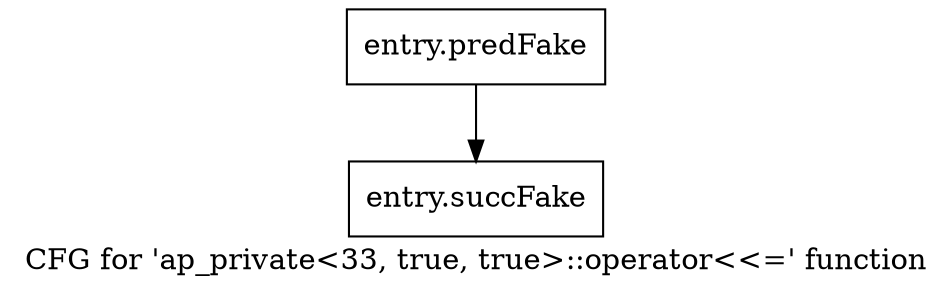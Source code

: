 digraph "CFG for 'ap_private\<33, true, true\>::operator\<\<=' function" {
	label="CFG for 'ap_private\<33, true, true\>::operator\<\<=' function";

	Node0x3bad4a0 [shape=record,filename="",linenumber="",label="{entry.predFake}"];
	Node0x3bad4a0 -> Node0x3e8ae70[ callList="" memoryops="" filename="/tools/Xilinx/Vitis_HLS/2022.1/include/etc/ap_private.h" execusionnum="96"];
	Node0x3e8ae70 [shape=record,filename="/tools/Xilinx/Vitis_HLS/2022.1/include/etc/ap_private.h",linenumber="2764",label="{entry.succFake}"];
}
